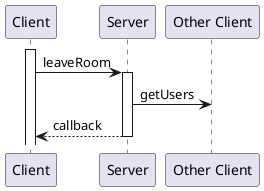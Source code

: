 @startuml leaveRoom

activate Client
Client -> Server: leaveRoom
activate Server
Server -> "Other Client": getUsers
Client <-- Server: callback
deactivate Server

@enduml
